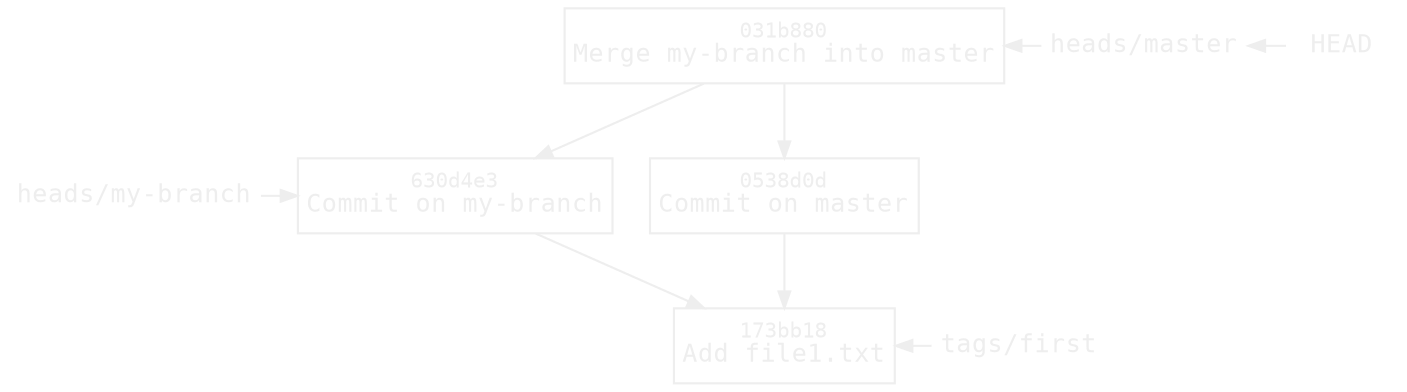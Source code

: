 digraph branch {
    bgcolor = transparent
    color = white

    node [fontname=monospace, fontsize=12, fontcolor="#eeeeee"
          margin="0.06,0.1", height=0, color="#eeeeee"]
    edge [fontcolor="#eeeeee", color="#eeeeee", arrowsize=0.8]

    node [shape=box, labeldistance=0.2]
    "173bb18" [label=<<font point-size="10">173bb18</font><br/>Add file1.txt>]
    "630d4e3" [label=<<font point-size="10">630d4e3</font><br/>Commit on my-branch>]
    "0538d0d" [label=<<font point-size="10">0538d0d</font><br/>Commit on master>]
    "031b880" [label=<<font point-size="10">031b880</font><br/>Merge my-branch into master>]

    node [shape=none, margin=0.05, height=0]
    HEAD
    master [label="heads/master"]
    my_branch [label="heads/my-branch"]
    first [label="tags/first"]

    "630d4e3" -> "173bb18"
    "0538d0d" -> "173bb18" [weight=2]
    "031b880" -> "630d4e3"
    "031b880" -> "0538d0d" [weight=2]

    {
        rank = same
        first -> "173bb18" [constraint=false]
    }

    {
        rank = same
         // Force 630d4e3 to be on top of 0538d0d
        "630d4e3" -> "0538d0d" [style=invis, weight=1]
        my_branch -> "630d4e3"
    }

    {
        rank = same
        HEAD -> master [constraint=false]
        master -> "031b880" [constraint=false]
    }
}
